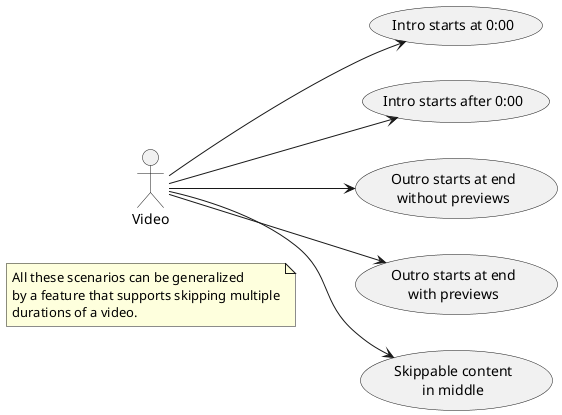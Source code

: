 @startuml "Video Intro/Outro Possibilities"
left to right direction

note as GeneralNote
    All these scenarios can be generalized
    by a feature that supports skipping multiple
    durations of a video.
end note

:Video:

(Intro starts at 0:00)
(Intro starts after 0:00)
(Outro starts at end\nwithout previews)
(Outro starts at end\nwith previews)
(Skippable content\nin middle)

:Video: --> (Intro starts at 0:00)
:Video: --> (Intro starts after 0:00)
:Video: --> (Outro starts at end\nwithout previews)
:Video: --> (Outro starts at end\nwith previews)
:Video: --> (Skippable content\nin middle)

@enduml
